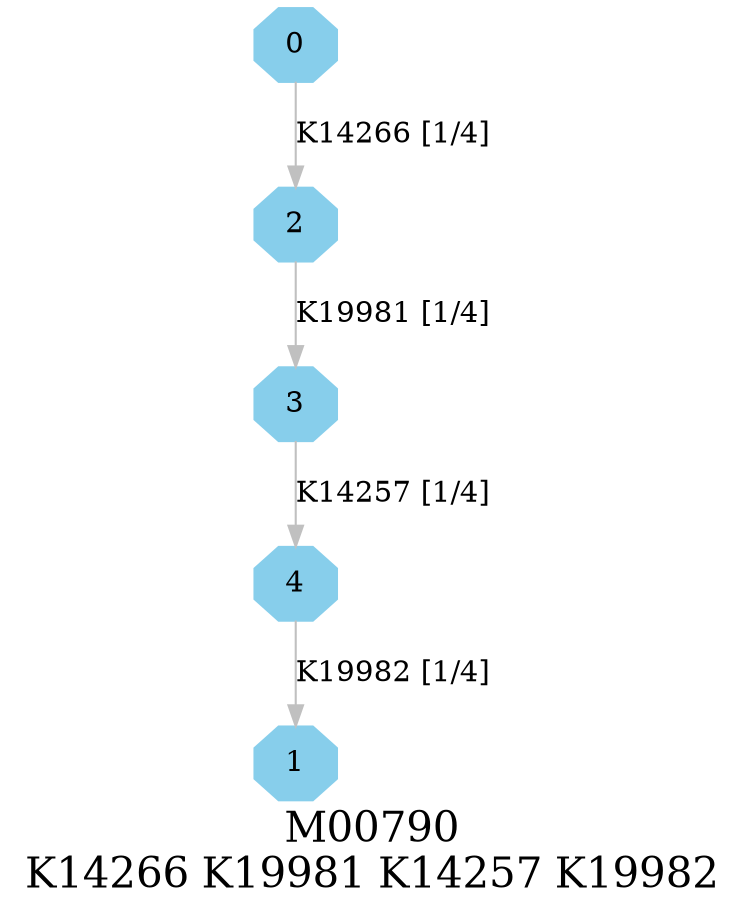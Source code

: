 digraph G {
graph [label="M00790
K14266 K19981 K14257 K19982",fontsize=20];
node [shape=box,style=filled];
edge [len=3,color=grey];
{node [width=.3,height=.3,shape=octagon,style=filled,color=skyblue] 0 1 2 3 4 }
0 -> 2 [label="K14266 [1/4]"];
2 -> 3 [label="K19981 [1/4]"];
3 -> 4 [label="K14257 [1/4]"];
4 -> 1 [label="K19982 [1/4]"];
}
